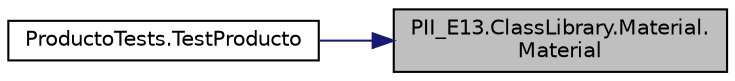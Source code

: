 digraph "PII_E13.ClassLibrary.Material.Material"
{
 // INTERACTIVE_SVG=YES
 // LATEX_PDF_SIZE
  edge [fontname="Helvetica",fontsize="10",labelfontname="Helvetica",labelfontsize="10"];
  node [fontname="Helvetica",fontsize="10",shape=record];
  rankdir="RL";
  Node1 [label="PII_E13.ClassLibrary.Material.\lMaterial",height=0.2,width=0.4,color="black", fillcolor="grey75", style="filled", fontcolor="black",tooltip="Crea una instancia vacía de Material."];
  Node1 -> Node2 [dir="back",color="midnightblue",fontsize="10",style="solid",fontname="Helvetica"];
  Node2 [label="ProductoTests.TestProducto",height=0.2,width=0.4,color="black", fillcolor="white", style="filled",URL="$classProductoTests.html#a01accb6582c877161840ceb12b94dbbe",tooltip="Testeo las características de producto."];
}

